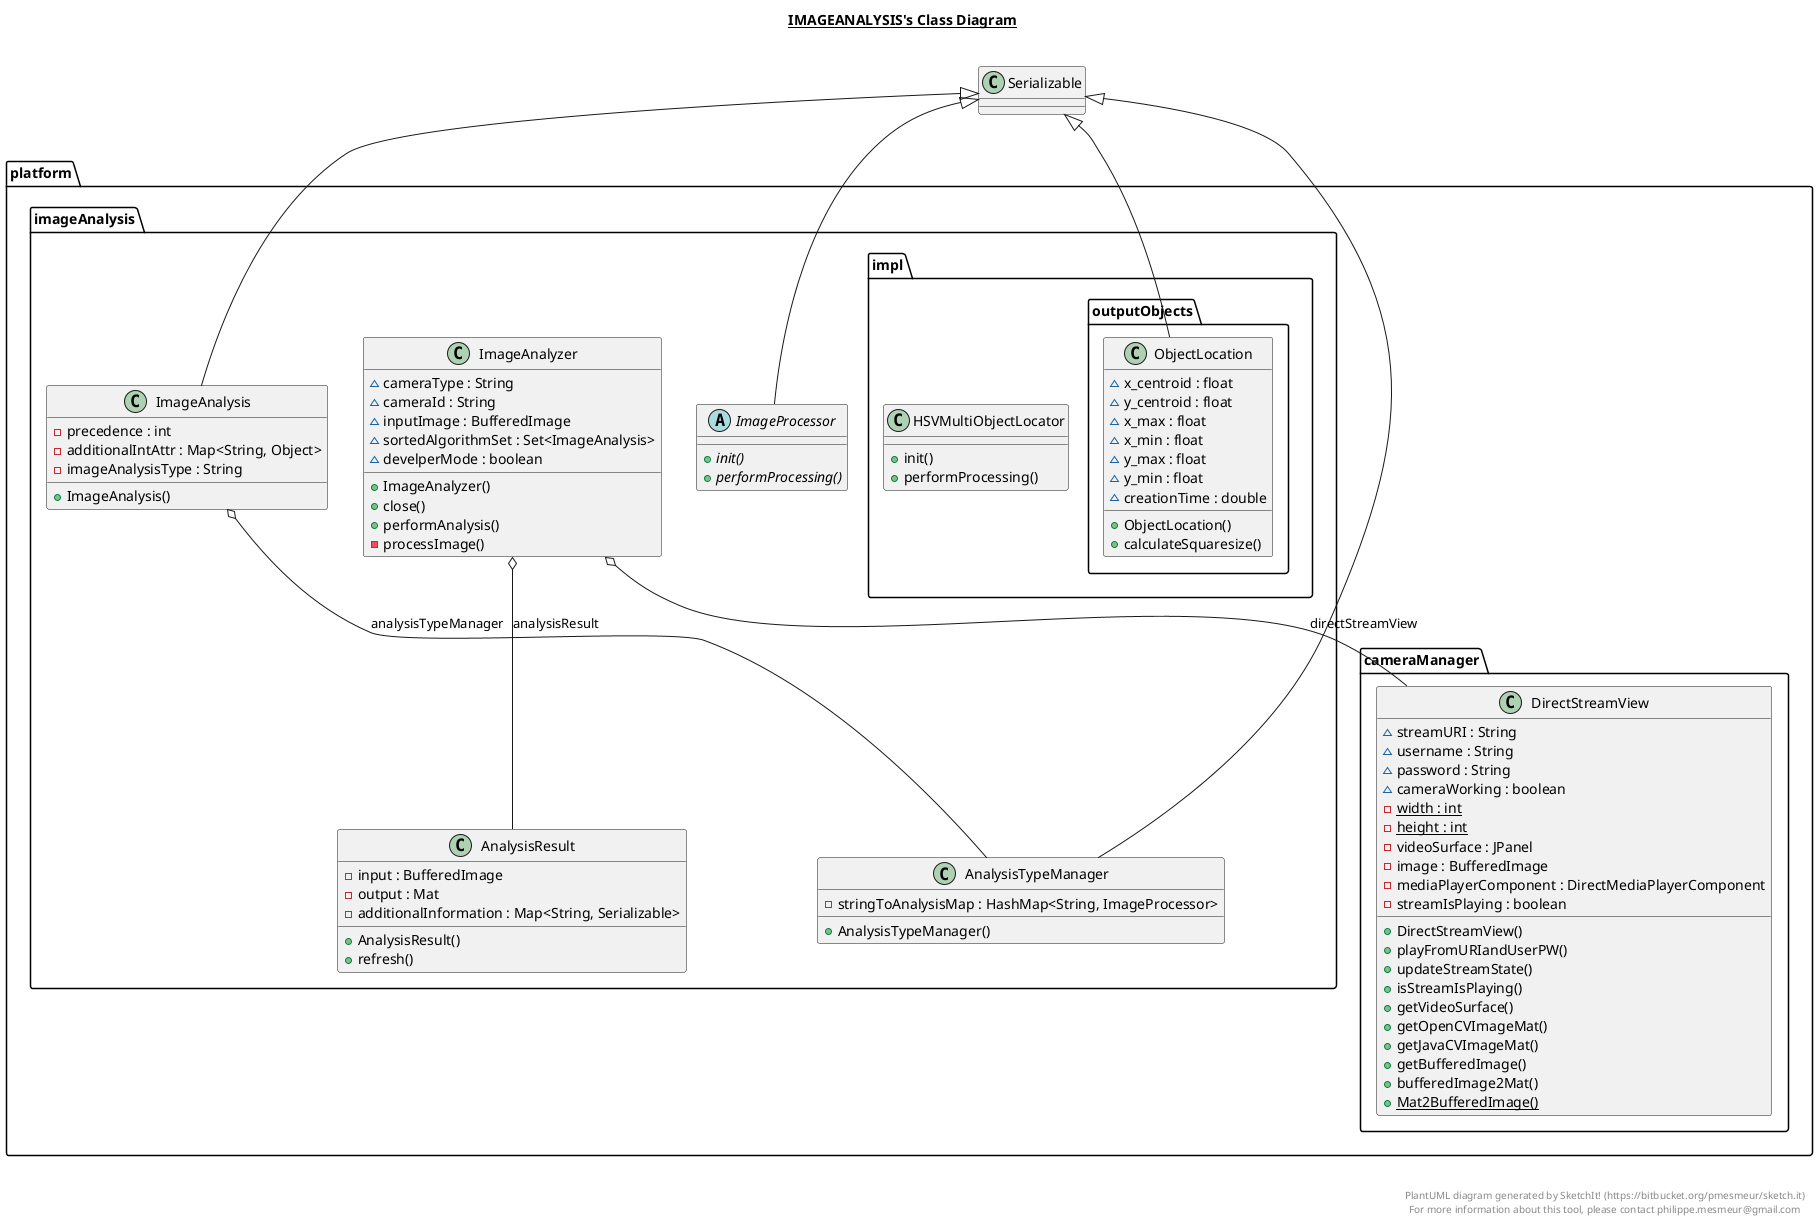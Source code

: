 @startuml

title __IMAGEANALYSIS's Class Diagram__\n

  package platform {
    package platform.imageAnalysis {
      class AnalysisResult {
          - input : BufferedImage
          - output : Mat
          - additionalInformation : Map<String, Serializable>
          + AnalysisResult()
          + refresh()
      }
    }
  }



  package platform {
    package platform.imageAnalysis {
      class AnalysisTypeManager {
          - stringToAnalysisMap : HashMap<String, ImageProcessor>
          + AnalysisTypeManager()
      }
    }
  }
  

  package platform {
    package platform.imageAnalysis {
      class ImageAnalysis {
          - precedence : int
          - additionalIntAttr : Map<String, Object>
          - imageAnalysisType : String
          + ImageAnalysis()
      }
    }
  }
  

  package platform {
    package platform.imageAnalysis {
      class ImageAnalyzer {
          ~ cameraType : String
          ~ cameraId : String
          ~ inputImage : BufferedImage
          ~ sortedAlgorithmSet : Set<ImageAnalysis>
          ~ develperMode : boolean
          + ImageAnalyzer()
          + close()
          + performAnalysis()
          - processImage()
      }
    }
  }

  

  package platform {
    package platform.imageAnalysis {
      abstract class ImageProcessor {
          {abstract} + init()
          {abstract} + performProcessing()
      }
    }
  }

  package platform {
      package platform.imageAnalysis {
        package platform.imageAnalysis.impl {
          package platform.imageAnalysis.impl.outputObjects {
            class ObjectLocation {
                ~ x_centroid : float
                ~ y_centroid : float
                ~ x_max : float
                ~ x_min : float
                ~ y_max : float
                ~ y_min : float
                ~ creationTime : double
                + ObjectLocation()
                + calculateSquaresize()
            }
          }
        }
      }
    }

    package platform {
      package platform.imageAnalysis {
        package platform.imageAnalysis.impl {
          class HSVMultiObjectLocator {
              + init()
              + performProcessing()
          }
        }
      }
    }


  package platform {
    package platform.cameraManager {
      class DirectStreamView {
          ~ streamURI : String
          ~ username : String
          ~ password : String
          ~ cameraWorking : boolean
          {static} - width : int
          {static} - height : int
          - videoSurface : JPanel
          - image : BufferedImage
          - mediaPlayerComponent : DirectMediaPlayerComponent
          - streamIsPlaying : boolean
          + DirectStreamView()
          + playFromURIandUserPW()
          + updateStreamState()
          + isStreamIsPlaying()
          + getVideoSurface()
          + getOpenCVImageMat()
          + getJavaCVImageMat()
          + getBufferedImage()
          + bufferedImage2Mat()
          {static} + Mat2BufferedImage()
      }
    }
  }
  

  AnalysisTypeManager -up-|> Serializable
  ImageAnalysis -up-|> Serializable
  ImageAnalysis o-- AnalysisTypeManager : analysisTypeManager
  ImageAnalyzer o-- DirectStreamView : directStreamView
  ImageAnalyzer o-- AnalysisResult : analysisResult
  ImageProcessor -up-|> Serializable


  ObjectLocation -up-|> Serializable


right footer


PlantUML diagram generated by SketchIt! (https://bitbucket.org/pmesmeur/sketch.it)
For more information about this tool, please contact philippe.mesmeur@gmail.com
endfooter

@enduml
